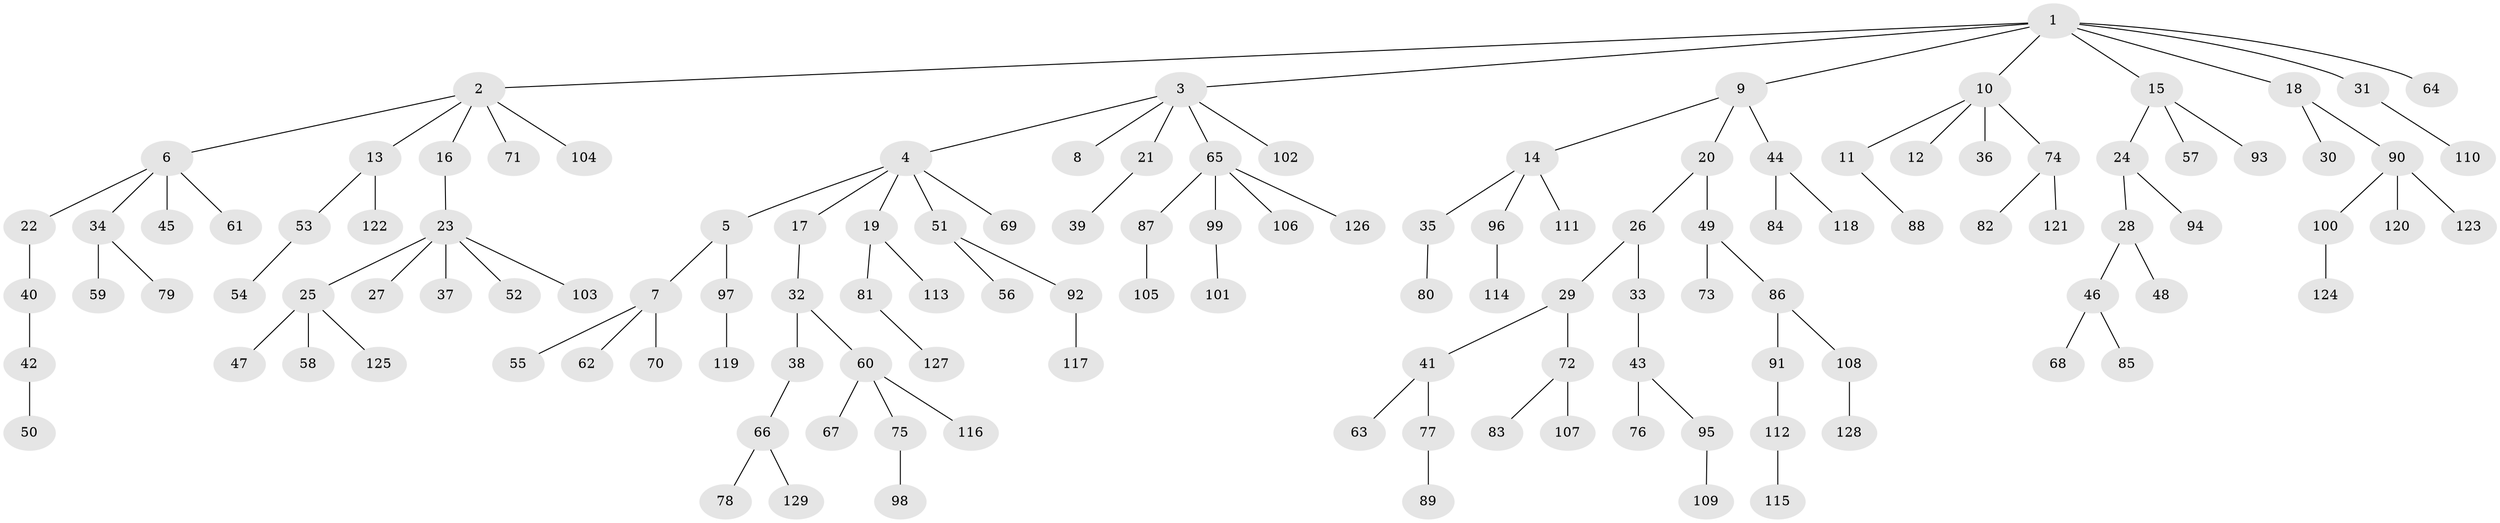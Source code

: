 // Generated by graph-tools (version 1.1) at 2025/50/03/09/25 03:50:20]
// undirected, 129 vertices, 128 edges
graph export_dot {
graph [start="1"]
  node [color=gray90,style=filled];
  1;
  2;
  3;
  4;
  5;
  6;
  7;
  8;
  9;
  10;
  11;
  12;
  13;
  14;
  15;
  16;
  17;
  18;
  19;
  20;
  21;
  22;
  23;
  24;
  25;
  26;
  27;
  28;
  29;
  30;
  31;
  32;
  33;
  34;
  35;
  36;
  37;
  38;
  39;
  40;
  41;
  42;
  43;
  44;
  45;
  46;
  47;
  48;
  49;
  50;
  51;
  52;
  53;
  54;
  55;
  56;
  57;
  58;
  59;
  60;
  61;
  62;
  63;
  64;
  65;
  66;
  67;
  68;
  69;
  70;
  71;
  72;
  73;
  74;
  75;
  76;
  77;
  78;
  79;
  80;
  81;
  82;
  83;
  84;
  85;
  86;
  87;
  88;
  89;
  90;
  91;
  92;
  93;
  94;
  95;
  96;
  97;
  98;
  99;
  100;
  101;
  102;
  103;
  104;
  105;
  106;
  107;
  108;
  109;
  110;
  111;
  112;
  113;
  114;
  115;
  116;
  117;
  118;
  119;
  120;
  121;
  122;
  123;
  124;
  125;
  126;
  127;
  128;
  129;
  1 -- 2;
  1 -- 3;
  1 -- 9;
  1 -- 10;
  1 -- 15;
  1 -- 18;
  1 -- 31;
  1 -- 64;
  2 -- 6;
  2 -- 13;
  2 -- 16;
  2 -- 71;
  2 -- 104;
  3 -- 4;
  3 -- 8;
  3 -- 21;
  3 -- 65;
  3 -- 102;
  4 -- 5;
  4 -- 17;
  4 -- 19;
  4 -- 51;
  4 -- 69;
  5 -- 7;
  5 -- 97;
  6 -- 22;
  6 -- 34;
  6 -- 45;
  6 -- 61;
  7 -- 55;
  7 -- 62;
  7 -- 70;
  9 -- 14;
  9 -- 20;
  9 -- 44;
  10 -- 11;
  10 -- 12;
  10 -- 36;
  10 -- 74;
  11 -- 88;
  13 -- 53;
  13 -- 122;
  14 -- 35;
  14 -- 96;
  14 -- 111;
  15 -- 24;
  15 -- 57;
  15 -- 93;
  16 -- 23;
  17 -- 32;
  18 -- 30;
  18 -- 90;
  19 -- 81;
  19 -- 113;
  20 -- 26;
  20 -- 49;
  21 -- 39;
  22 -- 40;
  23 -- 25;
  23 -- 27;
  23 -- 37;
  23 -- 52;
  23 -- 103;
  24 -- 28;
  24 -- 94;
  25 -- 47;
  25 -- 58;
  25 -- 125;
  26 -- 29;
  26 -- 33;
  28 -- 46;
  28 -- 48;
  29 -- 41;
  29 -- 72;
  31 -- 110;
  32 -- 38;
  32 -- 60;
  33 -- 43;
  34 -- 59;
  34 -- 79;
  35 -- 80;
  38 -- 66;
  40 -- 42;
  41 -- 63;
  41 -- 77;
  42 -- 50;
  43 -- 76;
  43 -- 95;
  44 -- 84;
  44 -- 118;
  46 -- 68;
  46 -- 85;
  49 -- 73;
  49 -- 86;
  51 -- 56;
  51 -- 92;
  53 -- 54;
  60 -- 67;
  60 -- 75;
  60 -- 116;
  65 -- 87;
  65 -- 99;
  65 -- 106;
  65 -- 126;
  66 -- 78;
  66 -- 129;
  72 -- 83;
  72 -- 107;
  74 -- 82;
  74 -- 121;
  75 -- 98;
  77 -- 89;
  81 -- 127;
  86 -- 91;
  86 -- 108;
  87 -- 105;
  90 -- 100;
  90 -- 120;
  90 -- 123;
  91 -- 112;
  92 -- 117;
  95 -- 109;
  96 -- 114;
  97 -- 119;
  99 -- 101;
  100 -- 124;
  108 -- 128;
  112 -- 115;
}
